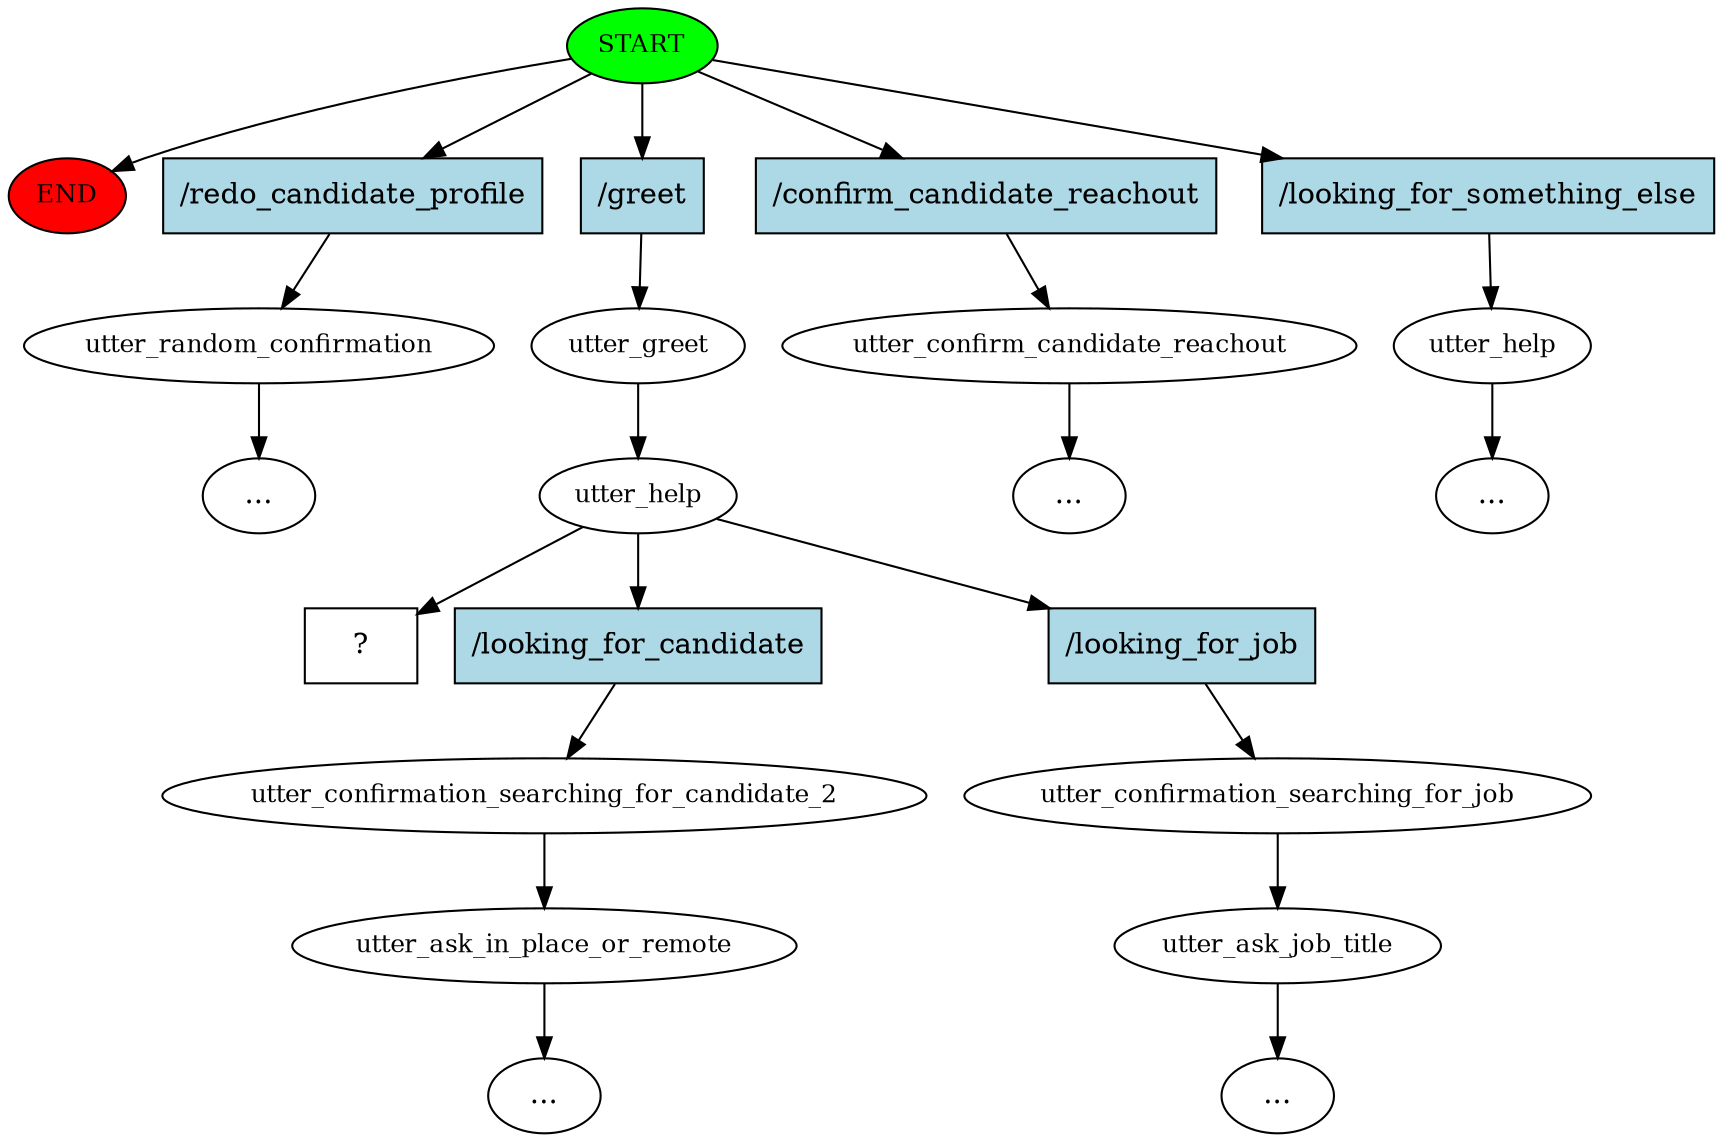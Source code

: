 digraph  {
0 [class="start active", fillcolor=green, fontsize=12, label=START, style=filled];
"-1" [class=end, fillcolor=red, fontsize=12, label=END, style=filled];
1 [class="", fontsize=12, label=utter_random_confirmation];
2 [class=active, fontsize=12, label=utter_greet];
3 [class=active, fontsize=12, label=utter_help];
4 [class="", fontsize=12, label=utter_confirmation_searching_for_candidate_2];
5 [class="", fontsize=12, label=utter_ask_in_place_or_remote];
10 [class="", fontsize=12, label=utter_confirm_candidate_reachout];
"-7" [class=ellipsis, label="..."];
"-9" [class=ellipsis, label="..."];
14 [class="", fontsize=12, label=utter_help];
"-11" [class=ellipsis, label="..."];
"-13" [class=ellipsis, label="..."];
26 [class="", fontsize=12, label=utter_confirmation_searching_for_job];
27 [class="", fontsize=12, label=utter_ask_job_title];
"-14" [class=ellipsis, label="..."];
30 [class="intent dashed active", label="  ?  ", shape=rect];
31 [class=intent, fillcolor=lightblue, label="/redo_candidate_profile", shape=rect, style=filled];
32 [class="intent active", fillcolor=lightblue, label="/greet", shape=rect, style=filled];
33 [class=intent, fillcolor=lightblue, label="/confirm_candidate_reachout", shape=rect, style=filled];
34 [class=intent, fillcolor=lightblue, label="/looking_for_something_else", shape=rect, style=filled];
35 [class=intent, fillcolor=lightblue, label="/looking_for_candidate", shape=rect, style=filled];
36 [class=intent, fillcolor=lightblue, label="/looking_for_job", shape=rect, style=filled];
0 -> "-1"  [class="", key=NONE, label=""];
0 -> 31  [class="", key=0];
0 -> 32  [class=active, key=0];
0 -> 33  [class="", key=0];
0 -> 34  [class="", key=0];
1 -> "-9"  [class="", key=NONE, label=""];
2 -> 3  [class=active, key=NONE, label=""];
3 -> 30  [class=active, key=NONE, label=""];
3 -> 35  [class="", key=0];
3 -> 36  [class="", key=0];
4 -> 5  [class="", key=NONE, label=""];
5 -> "-13"  [class="", key=NONE, label=""];
10 -> "-7"  [class="", key=NONE, label=""];
14 -> "-11"  [class="", key=NONE, label=""];
26 -> 27  [class="", key=NONE, label=""];
27 -> "-14"  [class="", key=NONE, label=""];
31 -> 1  [class="", key=0];
32 -> 2  [class=active, key=0];
33 -> 10  [class="", key=0];
34 -> 14  [class="", key=0];
35 -> 4  [class="", key=0];
36 -> 26  [class="", key=0];
}
